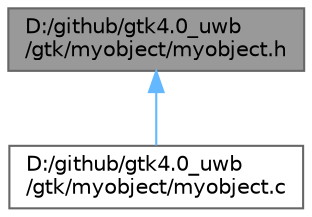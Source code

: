 digraph "D:/github/gtk4.0_uwb/gtk/myobject/myobject.h"
{
 // LATEX_PDF_SIZE
  bgcolor="transparent";
  edge [fontname=Helvetica,fontsize=10,labelfontname=Helvetica,labelfontsize=10];
  node [fontname=Helvetica,fontsize=10,shape=box,height=0.2,width=0.4];
  Node1 [label="D:/github/gtk4.0_uwb\l/gtk/myobject/myobject.h",height=0.2,width=0.4,color="gray40", fillcolor="grey60", style="filled", fontcolor="black",tooltip="这是一个对象封装的测试用例"];
  Node1 -> Node2 [dir="back",color="steelblue1",style="solid"];
  Node2 [label="D:/github/gtk4.0_uwb\l/gtk/myobject/myobject.c",height=0.2,width=0.4,color="grey40", fillcolor="white", style="filled",URL="$myobject_8c.html",tooltip=" "];
}
